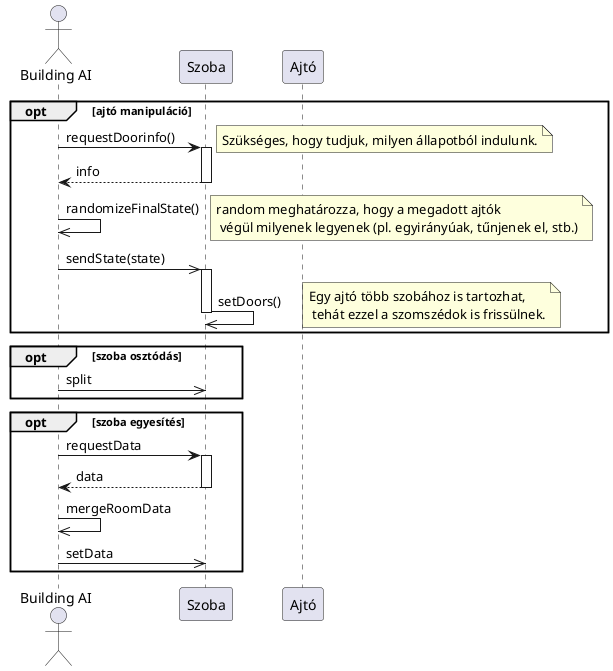 @startuml building_change
actor "Building AI" as ai
Participant Szoba as sz
Participant Ajtó as ajt

opt ajtó manipuláció

ai->sz ++: requestDoorinfo()
note right: Szükséges, hogy tudjuk, milyen állapotból indulunk.
return info

ai->>ai : randomizeFinalState()
note right: random meghatározza, hogy a megadott ajtók \n végül milyenek legyenek (pl. egyirányúak, tűnjenek el, stb.)

ai->>sz : sendState(state)
activate sz

sz->>sz : setDoors()
deactivate sz
note right : Egy ajtó több szobához is tartozhat,\n tehát ezzel a szomszédok is frissülnek.

end

opt szoba osztódás

ai->>sz : split

end

opt szoba egyesítés

ai->sz ++: requestData
return data

ai->>ai : mergeRoomData

ai->>sz : setData

end

@enduml